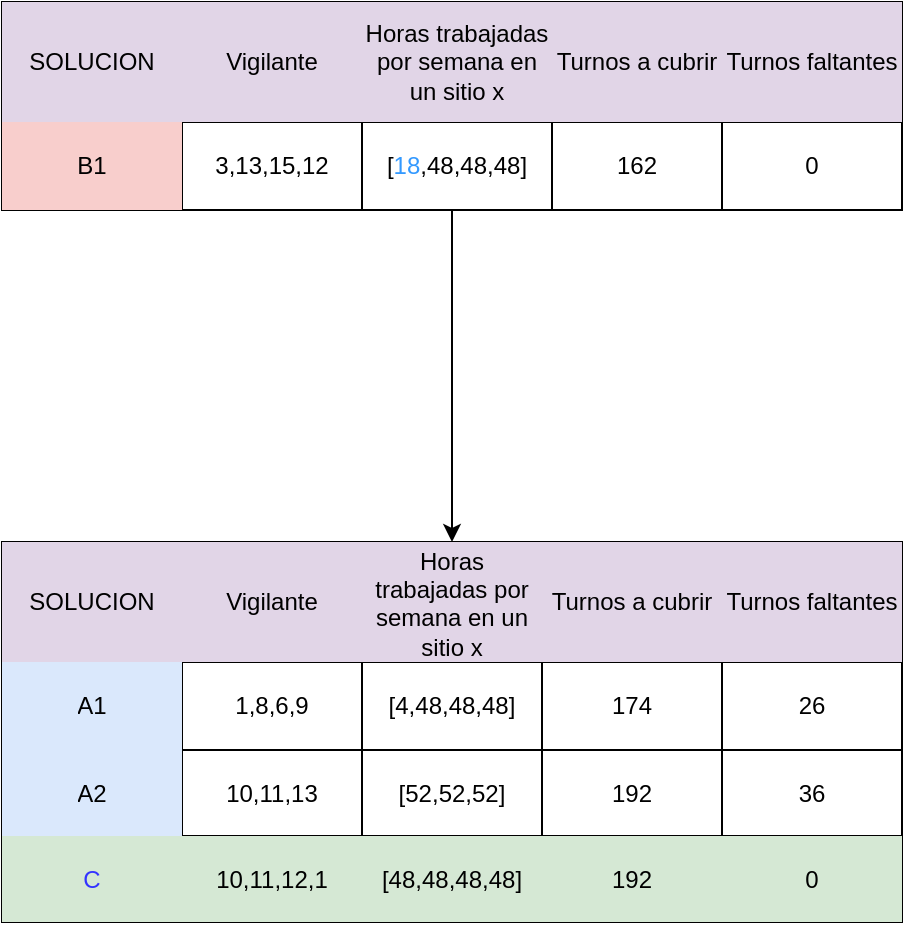 <mxfile>
    <diagram id="vuOjubPIy5Ahtbzl143v" name="Página-1">
        <mxGraphModel dx="1204" dy="800" grid="0" gridSize="10" guides="1" tooltips="1" connect="1" arrows="1" fold="1" page="1" pageScale="1" pageWidth="827" pageHeight="1169" math="0" shadow="0">
            <root>
                <mxCell id="0"/>
                <mxCell id="1" parent="0"/>
                <mxCell id="298" value="" style="edgeStyle=none;html=1;fontColor=#000000;" parent="1" source="140" target="273" edge="1">
                    <mxGeometry relative="1" as="geometry"/>
                </mxCell>
                <mxCell id="140" value="" style="shape=table;startSize=0;container=1;collapsible=0;childLayout=tableLayout;" parent="1" vertex="1">
                    <mxGeometry x="116" y="235" width="450" height="104" as="geometry"/>
                </mxCell>
                <mxCell id="141" style="shape=partialRectangle;collapsible=0;dropTarget=0;pointerEvents=0;fillColor=none;top=0;left=0;bottom=0;right=0;points=[[0,0.5],[1,0.5]];portConstraint=eastwest;" parent="140" vertex="1">
                    <mxGeometry width="450" height="60" as="geometry"/>
                </mxCell>
                <mxCell id="142" value="SOLUCION" style="shape=partialRectangle;html=1;whiteSpace=wrap;connectable=0;overflow=hidden;fillColor=#e1d5e7;top=0;left=0;bottom=0;right=0;pointerEvents=1;strokeColor=#9673a6;" parent="141" vertex="1">
                    <mxGeometry width="90" height="60" as="geometry">
                        <mxRectangle width="90" height="60" as="alternateBounds"/>
                    </mxGeometry>
                </mxCell>
                <mxCell id="143" value="Vigilante" style="shape=partialRectangle;html=1;whiteSpace=wrap;connectable=0;overflow=hidden;fillColor=#e1d5e7;top=0;left=0;bottom=0;right=0;pointerEvents=1;strokeColor=#9673a6;" parent="141" vertex="1">
                    <mxGeometry x="90" width="90" height="60" as="geometry">
                        <mxRectangle width="90" height="60" as="alternateBounds"/>
                    </mxGeometry>
                </mxCell>
                <mxCell id="144" value="Horas trabajadas por semana en un sitio x" style="shape=partialRectangle;html=1;whiteSpace=wrap;connectable=0;overflow=hidden;fillColor=#e1d5e7;top=0;left=0;bottom=0;right=0;pointerEvents=1;strokeColor=#9673a6;" parent="141" vertex="1">
                    <mxGeometry x="180" width="95" height="60" as="geometry">
                        <mxRectangle width="95" height="60" as="alternateBounds"/>
                    </mxGeometry>
                </mxCell>
                <mxCell id="145" value="Turnos a cubrir" style="shape=partialRectangle;html=1;whiteSpace=wrap;connectable=0;overflow=hidden;fillColor=#e1d5e7;top=0;left=0;bottom=0;right=0;pointerEvents=1;strokeColor=#9673a6;" parent="141" vertex="1">
                    <mxGeometry x="275" width="85" height="60" as="geometry">
                        <mxRectangle width="85" height="60" as="alternateBounds"/>
                    </mxGeometry>
                </mxCell>
                <mxCell id="146" value="Turnos faltantes" style="shape=partialRectangle;html=1;whiteSpace=wrap;connectable=0;overflow=hidden;fillColor=#e1d5e7;top=0;left=0;bottom=0;right=0;pointerEvents=1;strokeColor=#9673a6;" parent="141" vertex="1">
                    <mxGeometry x="360" width="90" height="60" as="geometry">
                        <mxRectangle width="90" height="60" as="alternateBounds"/>
                    </mxGeometry>
                </mxCell>
                <mxCell id="147" value="" style="shape=partialRectangle;collapsible=0;dropTarget=0;pointerEvents=0;fillColor=none;top=0;left=0;bottom=0;right=0;points=[[0,0.5],[1,0.5]];portConstraint=eastwest;" parent="140" vertex="1">
                    <mxGeometry y="60" width="450" height="44" as="geometry"/>
                </mxCell>
                <mxCell id="148" value="B1" style="shape=partialRectangle;html=1;whiteSpace=wrap;connectable=0;overflow=hidden;fillColor=#f8cecc;top=0;left=0;bottom=0;right=0;pointerEvents=1;strokeColor=#b85450;" parent="147" vertex="1">
                    <mxGeometry width="90" height="44" as="geometry">
                        <mxRectangle width="90" height="44" as="alternateBounds"/>
                    </mxGeometry>
                </mxCell>
                <mxCell id="149" value="3,13,15,12" style="shape=partialRectangle;html=1;whiteSpace=wrap;connectable=0;overflow=hidden;fillColor=none;top=0;left=0;bottom=0;right=0;pointerEvents=1;" parent="147" vertex="1">
                    <mxGeometry x="90" width="90" height="44" as="geometry">
                        <mxRectangle width="90" height="44" as="alternateBounds"/>
                    </mxGeometry>
                </mxCell>
                <mxCell id="150" value="[&lt;font color=&quot;#3399ff&quot;&gt;18&lt;/font&gt;,48,48,48]" style="shape=partialRectangle;html=1;whiteSpace=wrap;connectable=0;overflow=hidden;fillColor=none;top=0;left=0;bottom=0;right=0;pointerEvents=1;" parent="147" vertex="1">
                    <mxGeometry x="180" width="95" height="44" as="geometry">
                        <mxRectangle width="95" height="44" as="alternateBounds"/>
                    </mxGeometry>
                </mxCell>
                <mxCell id="151" value="162" style="shape=partialRectangle;html=1;whiteSpace=wrap;connectable=0;overflow=hidden;fillColor=none;top=0;left=0;bottom=0;right=0;pointerEvents=1;" parent="147" vertex="1">
                    <mxGeometry x="275" width="85" height="44" as="geometry">
                        <mxRectangle width="85" height="44" as="alternateBounds"/>
                    </mxGeometry>
                </mxCell>
                <mxCell id="152" value="0" style="shape=partialRectangle;html=1;whiteSpace=wrap;connectable=0;overflow=hidden;fillColor=none;top=0;left=0;bottom=0;right=0;pointerEvents=1;" parent="147" vertex="1">
                    <mxGeometry x="360" width="90" height="44" as="geometry">
                        <mxRectangle width="90" height="44" as="alternateBounds"/>
                    </mxGeometry>
                </mxCell>
                <mxCell id="273" value="" style="shape=table;startSize=0;container=1;collapsible=0;childLayout=tableLayout;" parent="1" vertex="1">
                    <mxGeometry x="116" y="505" width="450" height="190" as="geometry"/>
                </mxCell>
                <mxCell id="274" style="shape=partialRectangle;collapsible=0;dropTarget=0;pointerEvents=0;fillColor=none;top=0;left=0;bottom=0;right=0;points=[[0,0.5],[1,0.5]];portConstraint=eastwest;" parent="273" vertex="1">
                    <mxGeometry width="450" height="60" as="geometry"/>
                </mxCell>
                <mxCell id="275" value="SOLUCION" style="shape=partialRectangle;html=1;whiteSpace=wrap;connectable=0;overflow=hidden;fillColor=#e1d5e7;top=0;left=0;bottom=0;right=0;pointerEvents=1;strokeColor=#9673a6;" parent="274" vertex="1">
                    <mxGeometry width="90" height="60" as="geometry">
                        <mxRectangle width="90" height="60" as="alternateBounds"/>
                    </mxGeometry>
                </mxCell>
                <mxCell id="276" value="Vigilante" style="shape=partialRectangle;html=1;whiteSpace=wrap;connectable=0;overflow=hidden;fillColor=#e1d5e7;top=0;left=0;bottom=0;right=0;pointerEvents=1;strokeColor=#9673a6;" parent="274" vertex="1">
                    <mxGeometry x="90" width="90" height="60" as="geometry">
                        <mxRectangle width="90" height="60" as="alternateBounds"/>
                    </mxGeometry>
                </mxCell>
                <mxCell id="277" value="Horas trabajadas por semana en un sitio x" style="shape=partialRectangle;html=1;whiteSpace=wrap;connectable=0;overflow=hidden;fillColor=#e1d5e7;top=0;left=0;bottom=0;right=0;pointerEvents=1;strokeColor=#9673a6;" parent="274" vertex="1">
                    <mxGeometry x="180" width="90" height="60" as="geometry">
                        <mxRectangle width="90" height="60" as="alternateBounds"/>
                    </mxGeometry>
                </mxCell>
                <mxCell id="278" value="Turnos a cubrir" style="shape=partialRectangle;html=1;whiteSpace=wrap;connectable=0;overflow=hidden;fillColor=#e1d5e7;top=0;left=0;bottom=0;right=0;pointerEvents=1;strokeColor=#9673a6;" parent="274" vertex="1">
                    <mxGeometry x="270" width="90" height="60" as="geometry">
                        <mxRectangle width="90" height="60" as="alternateBounds"/>
                    </mxGeometry>
                </mxCell>
                <mxCell id="279" value="Turnos faltantes" style="shape=partialRectangle;html=1;whiteSpace=wrap;connectable=0;overflow=hidden;fillColor=#e1d5e7;top=0;left=0;bottom=0;right=0;pointerEvents=1;strokeColor=#9673a6;" parent="274" vertex="1">
                    <mxGeometry x="360" width="90" height="60" as="geometry">
                        <mxRectangle width="90" height="60" as="alternateBounds"/>
                    </mxGeometry>
                </mxCell>
                <mxCell id="280" value="" style="shape=partialRectangle;collapsible=0;dropTarget=0;pointerEvents=0;fillColor=none;top=0;left=0;bottom=0;right=0;points=[[0,0.5],[1,0.5]];portConstraint=eastwest;" parent="273" vertex="1">
                    <mxGeometry y="60" width="450" height="44" as="geometry"/>
                </mxCell>
                <mxCell id="281" value="A1" style="shape=partialRectangle;html=1;whiteSpace=wrap;connectable=0;overflow=hidden;fillColor=#dae8fc;top=0;left=0;bottom=0;right=0;pointerEvents=1;strokeColor=#6c8ebf;" parent="280" vertex="1">
                    <mxGeometry width="90" height="44" as="geometry">
                        <mxRectangle width="90" height="44" as="alternateBounds"/>
                    </mxGeometry>
                </mxCell>
                <mxCell id="282" value="1,8,6,9" style="shape=partialRectangle;html=1;whiteSpace=wrap;connectable=0;overflow=hidden;fillColor=none;top=0;left=0;bottom=0;right=0;pointerEvents=1;" parent="280" vertex="1">
                    <mxGeometry x="90" width="90" height="44" as="geometry">
                        <mxRectangle width="90" height="44" as="alternateBounds"/>
                    </mxGeometry>
                </mxCell>
                <mxCell id="283" value="[4,48,48,48]" style="shape=partialRectangle;html=1;whiteSpace=wrap;connectable=0;overflow=hidden;fillColor=none;top=0;left=0;bottom=0;right=0;pointerEvents=1;" parent="280" vertex="1">
                    <mxGeometry x="180" width="90" height="44" as="geometry">
                        <mxRectangle width="90" height="44" as="alternateBounds"/>
                    </mxGeometry>
                </mxCell>
                <mxCell id="284" value="174" style="shape=partialRectangle;html=1;whiteSpace=wrap;connectable=0;overflow=hidden;fillColor=none;top=0;left=0;bottom=0;right=0;pointerEvents=1;" parent="280" vertex="1">
                    <mxGeometry x="270" width="90" height="44" as="geometry">
                        <mxRectangle width="90" height="44" as="alternateBounds"/>
                    </mxGeometry>
                </mxCell>
                <mxCell id="285" value="26" style="shape=partialRectangle;html=1;whiteSpace=wrap;connectable=0;overflow=hidden;fillColor=none;top=0;left=0;bottom=0;right=0;pointerEvents=1;" parent="280" vertex="1">
                    <mxGeometry x="360" width="90" height="44" as="geometry">
                        <mxRectangle width="90" height="44" as="alternateBounds"/>
                    </mxGeometry>
                </mxCell>
                <mxCell id="286" value="" style="shape=partialRectangle;collapsible=0;dropTarget=0;pointerEvents=0;fillColor=none;top=0;left=0;bottom=0;right=0;points=[[0,0.5],[1,0.5]];portConstraint=eastwest;" parent="273" vertex="1">
                    <mxGeometry y="104" width="450" height="43" as="geometry"/>
                </mxCell>
                <mxCell id="287" value="A2" style="shape=partialRectangle;html=1;whiteSpace=wrap;connectable=0;overflow=hidden;fillColor=#dae8fc;top=0;left=0;bottom=0;right=0;pointerEvents=1;strokeColor=#6c8ebf;" parent="286" vertex="1">
                    <mxGeometry width="90" height="43" as="geometry">
                        <mxRectangle width="90" height="43" as="alternateBounds"/>
                    </mxGeometry>
                </mxCell>
                <mxCell id="288" value="10,11,13" style="shape=partialRectangle;html=1;whiteSpace=wrap;connectable=0;overflow=hidden;fillColor=none;top=0;left=0;bottom=0;right=0;pointerEvents=1;" parent="286" vertex="1">
                    <mxGeometry x="90" width="90" height="43" as="geometry">
                        <mxRectangle width="90" height="43" as="alternateBounds"/>
                    </mxGeometry>
                </mxCell>
                <mxCell id="289" value="[52,52,52]" style="shape=partialRectangle;html=1;whiteSpace=wrap;connectable=0;overflow=hidden;fillColor=none;top=0;left=0;bottom=0;right=0;pointerEvents=1;" parent="286" vertex="1">
                    <mxGeometry x="180" width="90" height="43" as="geometry">
                        <mxRectangle width="90" height="43" as="alternateBounds"/>
                    </mxGeometry>
                </mxCell>
                <mxCell id="290" value="192" style="shape=partialRectangle;html=1;whiteSpace=wrap;connectable=0;overflow=hidden;fillColor=none;top=0;left=0;bottom=0;right=0;pointerEvents=1;" parent="286" vertex="1">
                    <mxGeometry x="270" width="90" height="43" as="geometry">
                        <mxRectangle width="90" height="43" as="alternateBounds"/>
                    </mxGeometry>
                </mxCell>
                <mxCell id="291" value="36" style="shape=partialRectangle;html=1;whiteSpace=wrap;connectable=0;overflow=hidden;fillColor=none;top=0;left=0;bottom=0;right=0;pointerEvents=1;" parent="286" vertex="1">
                    <mxGeometry x="360" width="90" height="43" as="geometry">
                        <mxRectangle width="90" height="43" as="alternateBounds"/>
                    </mxGeometry>
                </mxCell>
                <mxCell id="292" style="shape=partialRectangle;collapsible=0;dropTarget=0;pointerEvents=0;fillColor=none;top=0;left=0;bottom=0;right=0;points=[[0,0.5],[1,0.5]];portConstraint=eastwest;" parent="273" vertex="1">
                    <mxGeometry y="147" width="450" height="43" as="geometry"/>
                </mxCell>
                <mxCell id="293" value="&lt;font color=&quot;#3333ff&quot;&gt;C&lt;/font&gt;" style="shape=partialRectangle;html=1;whiteSpace=wrap;connectable=0;overflow=hidden;fillColor=#d5e8d4;top=0;left=0;bottom=0;right=0;pointerEvents=1;strokeColor=#82b366;" parent="292" vertex="1">
                    <mxGeometry width="90" height="43" as="geometry">
                        <mxRectangle width="90" height="43" as="alternateBounds"/>
                    </mxGeometry>
                </mxCell>
                <mxCell id="294" value="10,11,12,1" style="shape=partialRectangle;html=1;whiteSpace=wrap;connectable=0;overflow=hidden;fillColor=#d5e8d4;top=0;left=0;bottom=0;right=0;pointerEvents=1;strokeColor=#82b366;" parent="292" vertex="1">
                    <mxGeometry x="90" width="90" height="43" as="geometry">
                        <mxRectangle width="90" height="43" as="alternateBounds"/>
                    </mxGeometry>
                </mxCell>
                <mxCell id="295" value="[48,48,48,48]" style="shape=partialRectangle;html=1;whiteSpace=wrap;connectable=0;overflow=hidden;fillColor=#d5e8d4;top=0;left=0;bottom=0;right=0;pointerEvents=1;strokeColor=#82b366;" parent="292" vertex="1">
                    <mxGeometry x="180" width="90" height="43" as="geometry">
                        <mxRectangle width="90" height="43" as="alternateBounds"/>
                    </mxGeometry>
                </mxCell>
                <mxCell id="296" value="192" style="shape=partialRectangle;html=1;whiteSpace=wrap;connectable=0;overflow=hidden;fillColor=#d5e8d4;top=0;left=0;bottom=0;right=0;pointerEvents=1;strokeColor=#82b366;" parent="292" vertex="1">
                    <mxGeometry x="270" width="90" height="43" as="geometry">
                        <mxRectangle width="90" height="43" as="alternateBounds"/>
                    </mxGeometry>
                </mxCell>
                <mxCell id="297" value="0" style="shape=partialRectangle;html=1;whiteSpace=wrap;connectable=0;overflow=hidden;fillColor=#d5e8d4;top=0;left=0;bottom=0;right=0;pointerEvents=1;strokeColor=#82b366;" parent="292" vertex="1">
                    <mxGeometry x="360" width="90" height="43" as="geometry">
                        <mxRectangle width="90" height="43" as="alternateBounds"/>
                    </mxGeometry>
                </mxCell>
            </root>
        </mxGraphModel>
    </diagram>
</mxfile>